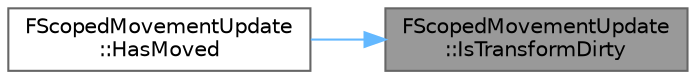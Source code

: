digraph "FScopedMovementUpdate::IsTransformDirty"
{
 // INTERACTIVE_SVG=YES
 // LATEX_PDF_SIZE
  bgcolor="transparent";
  edge [fontname=Helvetica,fontsize=10,labelfontname=Helvetica,labelfontsize=10];
  node [fontname=Helvetica,fontsize=10,shape=box,height=0.2,width=0.4];
  rankdir="RL";
  Node1 [id="Node000001",label="FScopedMovementUpdate\l::IsTransformDirty",height=0.2,width=0.4,color="gray40", fillcolor="grey60", style="filled", fontcolor="black",tooltip="Returns true if the Component's transform differs from that at the start of the scoped update."];
  Node1 -> Node2 [id="edge1_Node000001_Node000002",dir="back",color="steelblue1",style="solid",tooltip=" "];
  Node2 [id="Node000002",label="FScopedMovementUpdate\l::HasMoved",height=0.2,width=0.4,color="grey40", fillcolor="white", style="filled",URL="$df/dfa/classFScopedMovementUpdate.html#a6c36e784151e44321bd88c4fdc193e20",tooltip="Returns whether movement has occurred at all during this scope, optionally checking if the transform ..."];
}
